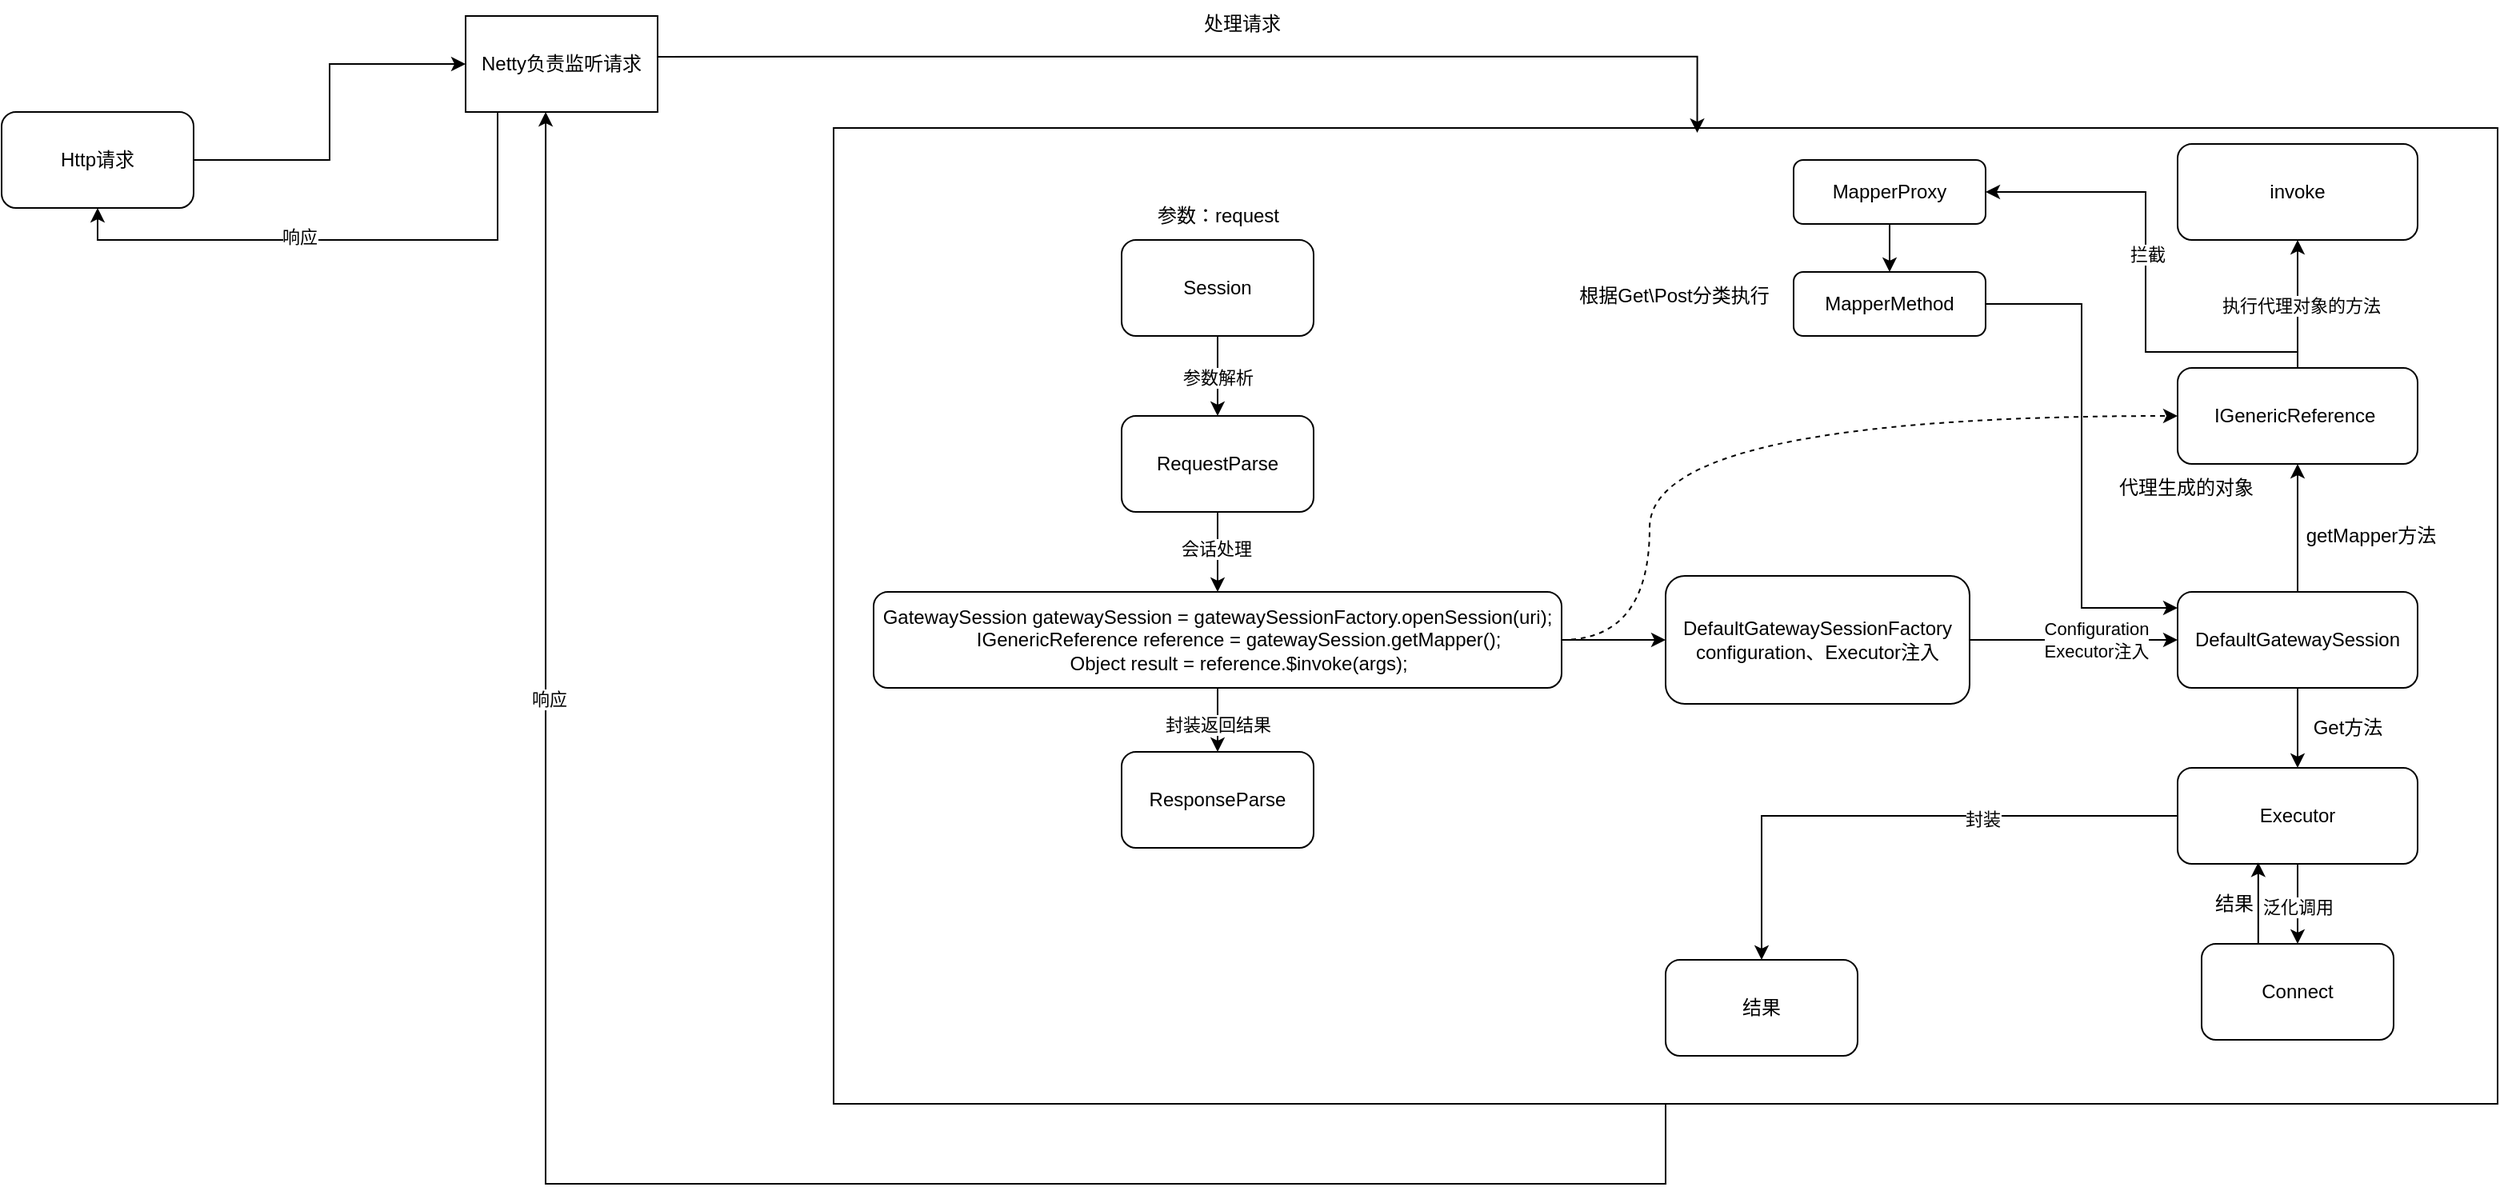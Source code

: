 <mxfile version="23.1.5" type="github">
  <diagram name="第 1 页" id="bSY2Q5Ia3NvBV1f3jc-m">
    <mxGraphModel dx="2453" dy="759" grid="1" gridSize="10" guides="1" tooltips="1" connect="1" arrows="1" fold="1" page="1" pageScale="1" pageWidth="827" pageHeight="1169" math="0" shadow="0">
      <root>
        <mxCell id="0" />
        <mxCell id="1" parent="0" />
        <mxCell id="BnaP8HhRZ7LBw7VV32xb-60" style="edgeStyle=orthogonalEdgeStyle;rounded=0;orthogonalLoop=1;jettySize=auto;html=1;entryX=0.5;entryY=1;entryDx=0;entryDy=0;" edge="1" parent="1" source="BnaP8HhRZ7LBw7VV32xb-1" target="BnaP8HhRZ7LBw7VV32xb-2">
          <mxGeometry relative="1" as="geometry">
            <Array as="points">
              <mxPoint x="70" y="210" />
              <mxPoint x="-180" y="210" />
            </Array>
          </mxGeometry>
        </mxCell>
        <mxCell id="BnaP8HhRZ7LBw7VV32xb-61" value="响应" style="edgeLabel;html=1;align=center;verticalAlign=middle;resizable=0;points=[];" vertex="1" connectable="0" parent="BnaP8HhRZ7LBw7VV32xb-60">
          <mxGeometry x="0.166" y="-2" relative="1" as="geometry">
            <mxPoint as="offset" />
          </mxGeometry>
        </mxCell>
        <mxCell id="BnaP8HhRZ7LBw7VV32xb-1" value="Netty负责监听请求" style="rounded=0;whiteSpace=wrap;html=1;" vertex="1" parent="1">
          <mxGeometry x="50" y="70" width="120" height="60" as="geometry" />
        </mxCell>
        <mxCell id="BnaP8HhRZ7LBw7VV32xb-3" style="edgeStyle=orthogonalEdgeStyle;rounded=0;orthogonalLoop=1;jettySize=auto;html=1;entryX=0;entryY=0.5;entryDx=0;entryDy=0;" edge="1" parent="1" source="BnaP8HhRZ7LBw7VV32xb-2" target="BnaP8HhRZ7LBw7VV32xb-1">
          <mxGeometry relative="1" as="geometry" />
        </mxCell>
        <mxCell id="BnaP8HhRZ7LBw7VV32xb-2" value="Http请求" style="rounded=1;whiteSpace=wrap;html=1;" vertex="1" parent="1">
          <mxGeometry x="-240" y="130" width="120" height="60" as="geometry" />
        </mxCell>
        <mxCell id="BnaP8HhRZ7LBw7VV32xb-5" value="" style="rounded=0;whiteSpace=wrap;html=1;" vertex="1" parent="1">
          <mxGeometry x="280" y="140" width="1040" height="610" as="geometry" />
        </mxCell>
        <mxCell id="BnaP8HhRZ7LBw7VV32xb-6" style="edgeStyle=orthogonalEdgeStyle;rounded=0;orthogonalLoop=1;jettySize=auto;html=1;entryX=0.519;entryY=0.005;entryDx=0;entryDy=0;entryPerimeter=0;exitX=1.004;exitY=0.424;exitDx=0;exitDy=0;exitPerimeter=0;" edge="1" parent="1" source="BnaP8HhRZ7LBw7VV32xb-1" target="BnaP8HhRZ7LBw7VV32xb-5">
          <mxGeometry relative="1" as="geometry" />
        </mxCell>
        <mxCell id="BnaP8HhRZ7LBw7VV32xb-7" value="处理请求" style="text;html=1;align=center;verticalAlign=middle;resizable=0;points=[];autosize=1;strokeColor=none;fillColor=none;" vertex="1" parent="1">
          <mxGeometry x="500" y="60" width="70" height="30" as="geometry" />
        </mxCell>
        <mxCell id="BnaP8HhRZ7LBw7VV32xb-10" value="" style="edgeStyle=orthogonalEdgeStyle;rounded=0;orthogonalLoop=1;jettySize=auto;html=1;" edge="1" parent="1" source="BnaP8HhRZ7LBw7VV32xb-8" target="BnaP8HhRZ7LBw7VV32xb-9">
          <mxGeometry relative="1" as="geometry" />
        </mxCell>
        <mxCell id="BnaP8HhRZ7LBw7VV32xb-12" value="参数解析" style="edgeLabel;html=1;align=center;verticalAlign=middle;resizable=0;points=[];" vertex="1" connectable="0" parent="BnaP8HhRZ7LBw7VV32xb-10">
          <mxGeometry x="0.029" relative="1" as="geometry">
            <mxPoint as="offset" />
          </mxGeometry>
        </mxCell>
        <mxCell id="BnaP8HhRZ7LBw7VV32xb-8" value="Session" style="rounded=1;whiteSpace=wrap;html=1;" vertex="1" parent="1">
          <mxGeometry x="460" y="210" width="120" height="60" as="geometry" />
        </mxCell>
        <mxCell id="BnaP8HhRZ7LBw7VV32xb-14" value="" style="edgeStyle=orthogonalEdgeStyle;rounded=0;orthogonalLoop=1;jettySize=auto;html=1;" edge="1" parent="1" source="BnaP8HhRZ7LBw7VV32xb-9" target="BnaP8HhRZ7LBw7VV32xb-13">
          <mxGeometry relative="1" as="geometry" />
        </mxCell>
        <mxCell id="BnaP8HhRZ7LBw7VV32xb-15" value="会话处理" style="edgeLabel;html=1;align=center;verticalAlign=middle;resizable=0;points=[];" vertex="1" connectable="0" parent="BnaP8HhRZ7LBw7VV32xb-14">
          <mxGeometry x="-0.109" y="-1" relative="1" as="geometry">
            <mxPoint as="offset" />
          </mxGeometry>
        </mxCell>
        <mxCell id="BnaP8HhRZ7LBw7VV32xb-9" value="RequestParse" style="rounded=1;whiteSpace=wrap;html=1;" vertex="1" parent="1">
          <mxGeometry x="460" y="320" width="120" height="60" as="geometry" />
        </mxCell>
        <mxCell id="BnaP8HhRZ7LBw7VV32xb-11" value="参数：request" style="text;html=1;align=center;verticalAlign=middle;resizable=0;points=[];autosize=1;strokeColor=none;fillColor=none;" vertex="1" parent="1">
          <mxGeometry x="470" y="180" width="100" height="30" as="geometry" />
        </mxCell>
        <mxCell id="BnaP8HhRZ7LBw7VV32xb-17" value="" style="edgeStyle=orthogonalEdgeStyle;rounded=0;orthogonalLoop=1;jettySize=auto;html=1;" edge="1" parent="1" source="BnaP8HhRZ7LBw7VV32xb-13" target="BnaP8HhRZ7LBw7VV32xb-16">
          <mxGeometry relative="1" as="geometry" />
        </mxCell>
        <mxCell id="BnaP8HhRZ7LBw7VV32xb-18" value="封装返回结果" style="edgeLabel;html=1;align=center;verticalAlign=middle;resizable=0;points=[];" vertex="1" connectable="0" parent="BnaP8HhRZ7LBw7VV32xb-17">
          <mxGeometry x="0.154" relative="1" as="geometry">
            <mxPoint as="offset" />
          </mxGeometry>
        </mxCell>
        <mxCell id="BnaP8HhRZ7LBw7VV32xb-20" value="" style="edgeStyle=orthogonalEdgeStyle;rounded=0;orthogonalLoop=1;jettySize=auto;html=1;" edge="1" parent="1" source="BnaP8HhRZ7LBw7VV32xb-13" target="BnaP8HhRZ7LBw7VV32xb-19">
          <mxGeometry relative="1" as="geometry" />
        </mxCell>
        <mxCell id="BnaP8HhRZ7LBw7VV32xb-33" style="edgeStyle=orthogonalEdgeStyle;rounded=0;orthogonalLoop=1;jettySize=auto;html=1;entryX=0;entryY=0.5;entryDx=0;entryDy=0;curved=1;dashed=1;" edge="1" parent="1" source="BnaP8HhRZ7LBw7VV32xb-13" target="BnaP8HhRZ7LBw7VV32xb-30">
          <mxGeometry relative="1" as="geometry">
            <Array as="points">
              <mxPoint x="790" y="460" />
              <mxPoint x="790" y="320" />
            </Array>
          </mxGeometry>
        </mxCell>
        <mxCell id="BnaP8HhRZ7LBw7VV32xb-13" value="&lt;div&gt;GatewaySession gatewaySession = gatewaySessionFactory.openSession(uri);&lt;/div&gt;&lt;div&gt;&amp;nbsp; &amp;nbsp; &amp;nbsp; &amp;nbsp; IGenericReference reference = gatewaySession.getMapper();&lt;/div&gt;&lt;div&gt;&amp;nbsp; &amp;nbsp; &amp;nbsp; &amp;nbsp; Object result = reference.$invoke(args);&lt;/div&gt;" style="rounded=1;whiteSpace=wrap;html=1;" vertex="1" parent="1">
          <mxGeometry x="305" y="430" width="430" height="60" as="geometry" />
        </mxCell>
        <mxCell id="BnaP8HhRZ7LBw7VV32xb-16" value="ResponseParse" style="whiteSpace=wrap;html=1;rounded=1;" vertex="1" parent="1">
          <mxGeometry x="460" y="530" width="120" height="60" as="geometry" />
        </mxCell>
        <mxCell id="BnaP8HhRZ7LBw7VV32xb-22" value="" style="edgeStyle=orthogonalEdgeStyle;rounded=0;orthogonalLoop=1;jettySize=auto;html=1;" edge="1" parent="1" source="BnaP8HhRZ7LBw7VV32xb-19" target="BnaP8HhRZ7LBw7VV32xb-21">
          <mxGeometry relative="1" as="geometry" />
        </mxCell>
        <mxCell id="BnaP8HhRZ7LBw7VV32xb-24" value="Configuration&lt;br&gt;Executor注入" style="edgeLabel;html=1;align=center;verticalAlign=middle;resizable=0;points=[];" vertex="1" connectable="0" parent="BnaP8HhRZ7LBw7VV32xb-22">
          <mxGeometry x="0.205" relative="1" as="geometry">
            <mxPoint as="offset" />
          </mxGeometry>
        </mxCell>
        <mxCell id="BnaP8HhRZ7LBw7VV32xb-19" value="DefaultGatewaySessionFactory&lt;br&gt;configuration、Executor注入" style="whiteSpace=wrap;html=1;rounded=1;" vertex="1" parent="1">
          <mxGeometry x="800" y="420" width="190" height="80" as="geometry" />
        </mxCell>
        <mxCell id="BnaP8HhRZ7LBw7VV32xb-31" value="" style="edgeStyle=orthogonalEdgeStyle;rounded=0;orthogonalLoop=1;jettySize=auto;html=1;" edge="1" parent="1" source="BnaP8HhRZ7LBw7VV32xb-21" target="BnaP8HhRZ7LBw7VV32xb-30">
          <mxGeometry relative="1" as="geometry" />
        </mxCell>
        <mxCell id="BnaP8HhRZ7LBw7VV32xb-47" value="" style="edgeStyle=orthogonalEdgeStyle;rounded=0;orthogonalLoop=1;jettySize=auto;html=1;" edge="1" parent="1" source="BnaP8HhRZ7LBw7VV32xb-21" target="BnaP8HhRZ7LBw7VV32xb-46">
          <mxGeometry relative="1" as="geometry" />
        </mxCell>
        <mxCell id="BnaP8HhRZ7LBw7VV32xb-21" value="DefaultGatewaySession" style="whiteSpace=wrap;html=1;rounded=1;" vertex="1" parent="1">
          <mxGeometry x="1120" y="430" width="150" height="60" as="geometry" />
        </mxCell>
        <mxCell id="BnaP8HhRZ7LBw7VV32xb-36" value="" style="edgeStyle=orthogonalEdgeStyle;rounded=0;orthogonalLoop=1;jettySize=auto;html=1;" edge="1" parent="1" source="BnaP8HhRZ7LBw7VV32xb-30" target="BnaP8HhRZ7LBw7VV32xb-35">
          <mxGeometry relative="1" as="geometry" />
        </mxCell>
        <mxCell id="BnaP8HhRZ7LBw7VV32xb-37" value="执行代理对象的方法" style="edgeLabel;html=1;align=center;verticalAlign=middle;resizable=0;points=[];" vertex="1" connectable="0" parent="BnaP8HhRZ7LBw7VV32xb-36">
          <mxGeometry x="-0.029" y="-2" relative="1" as="geometry">
            <mxPoint as="offset" />
          </mxGeometry>
        </mxCell>
        <mxCell id="BnaP8HhRZ7LBw7VV32xb-40" style="edgeStyle=orthogonalEdgeStyle;rounded=0;orthogonalLoop=1;jettySize=auto;html=1;entryX=1;entryY=0.5;entryDx=0;entryDy=0;exitX=0.5;exitY=0;exitDx=0;exitDy=0;" edge="1" parent="1" source="BnaP8HhRZ7LBw7VV32xb-30" target="BnaP8HhRZ7LBw7VV32xb-39">
          <mxGeometry relative="1" as="geometry">
            <Array as="points">
              <mxPoint x="1195" y="280" />
              <mxPoint x="1100" y="280" />
              <mxPoint x="1100" y="180" />
            </Array>
          </mxGeometry>
        </mxCell>
        <mxCell id="BnaP8HhRZ7LBw7VV32xb-41" value="拦截" style="edgeLabel;html=1;align=center;verticalAlign=middle;resizable=0;points=[];" vertex="1" connectable="0" parent="BnaP8HhRZ7LBw7VV32xb-40">
          <mxGeometry x="0.089" y="-1" relative="1" as="geometry">
            <mxPoint as="offset" />
          </mxGeometry>
        </mxCell>
        <mxCell id="BnaP8HhRZ7LBw7VV32xb-30" value="IGenericReference&amp;nbsp;" style="whiteSpace=wrap;html=1;rounded=1;" vertex="1" parent="1">
          <mxGeometry x="1120" y="290" width="150" height="60" as="geometry" />
        </mxCell>
        <mxCell id="BnaP8HhRZ7LBw7VV32xb-32" value="getMapper方法" style="text;strokeColor=none;align=center;fillColor=none;html=1;verticalAlign=middle;whiteSpace=wrap;rounded=0;" vertex="1" parent="1">
          <mxGeometry x="1191" y="380" width="100" height="30" as="geometry" />
        </mxCell>
        <mxCell id="BnaP8HhRZ7LBw7VV32xb-34" value="代理生成的对象" style="text;html=1;align=center;verticalAlign=middle;resizable=0;points=[];autosize=1;strokeColor=none;fillColor=none;" vertex="1" parent="1">
          <mxGeometry x="1070" y="350" width="110" height="30" as="geometry" />
        </mxCell>
        <mxCell id="BnaP8HhRZ7LBw7VV32xb-35" value="invoke" style="whiteSpace=wrap;html=1;rounded=1;" vertex="1" parent="1">
          <mxGeometry x="1120" y="150" width="150" height="60" as="geometry" />
        </mxCell>
        <mxCell id="BnaP8HhRZ7LBw7VV32xb-43" value="" style="edgeStyle=orthogonalEdgeStyle;rounded=0;orthogonalLoop=1;jettySize=auto;html=1;" edge="1" parent="1" source="BnaP8HhRZ7LBw7VV32xb-39" target="BnaP8HhRZ7LBw7VV32xb-42">
          <mxGeometry relative="1" as="geometry" />
        </mxCell>
        <mxCell id="BnaP8HhRZ7LBw7VV32xb-39" value="MapperProxy" style="rounded=1;whiteSpace=wrap;html=1;" vertex="1" parent="1">
          <mxGeometry x="880" y="160" width="120" height="40" as="geometry" />
        </mxCell>
        <mxCell id="BnaP8HhRZ7LBw7VV32xb-45" style="edgeStyle=orthogonalEdgeStyle;rounded=0;orthogonalLoop=1;jettySize=auto;html=1;" edge="1" parent="1" source="BnaP8HhRZ7LBw7VV32xb-42" target="BnaP8HhRZ7LBw7VV32xb-21">
          <mxGeometry relative="1" as="geometry">
            <Array as="points">
              <mxPoint x="1060" y="250" />
              <mxPoint x="1060" y="440" />
            </Array>
          </mxGeometry>
        </mxCell>
        <mxCell id="BnaP8HhRZ7LBw7VV32xb-42" value="MapperMethod" style="rounded=1;whiteSpace=wrap;html=1;" vertex="1" parent="1">
          <mxGeometry x="880" y="230" width="120" height="40" as="geometry" />
        </mxCell>
        <mxCell id="BnaP8HhRZ7LBw7VV32xb-44" value="根据Get\Post分类执行" style="text;html=1;align=center;verticalAlign=middle;resizable=0;points=[];autosize=1;strokeColor=none;fillColor=none;" vertex="1" parent="1">
          <mxGeometry x="735" y="230" width="140" height="30" as="geometry" />
        </mxCell>
        <mxCell id="BnaP8HhRZ7LBw7VV32xb-50" value="" style="edgeStyle=orthogonalEdgeStyle;rounded=0;orthogonalLoop=1;jettySize=auto;html=1;" edge="1" parent="1" source="BnaP8HhRZ7LBw7VV32xb-46" target="BnaP8HhRZ7LBw7VV32xb-49">
          <mxGeometry relative="1" as="geometry" />
        </mxCell>
        <mxCell id="BnaP8HhRZ7LBw7VV32xb-52" value="泛化调用" style="edgeLabel;html=1;align=center;verticalAlign=middle;resizable=0;points=[];" vertex="1" connectable="0" parent="BnaP8HhRZ7LBw7VV32xb-50">
          <mxGeometry x="0.086" relative="1" as="geometry">
            <mxPoint as="offset" />
          </mxGeometry>
        </mxCell>
        <mxCell id="BnaP8HhRZ7LBw7VV32xb-56" style="edgeStyle=orthogonalEdgeStyle;rounded=0;orthogonalLoop=1;jettySize=auto;html=1;" edge="1" parent="1" source="BnaP8HhRZ7LBw7VV32xb-46" target="BnaP8HhRZ7LBw7VV32xb-55">
          <mxGeometry relative="1" as="geometry" />
        </mxCell>
        <mxCell id="BnaP8HhRZ7LBw7VV32xb-57" value="封装" style="edgeLabel;html=1;align=center;verticalAlign=middle;resizable=0;points=[];" vertex="1" connectable="0" parent="BnaP8HhRZ7LBw7VV32xb-56">
          <mxGeometry x="-0.303" y="2" relative="1" as="geometry">
            <mxPoint as="offset" />
          </mxGeometry>
        </mxCell>
        <mxCell id="BnaP8HhRZ7LBw7VV32xb-46" value="Executor" style="whiteSpace=wrap;html=1;rounded=1;" vertex="1" parent="1">
          <mxGeometry x="1120" y="540" width="150" height="60" as="geometry" />
        </mxCell>
        <mxCell id="BnaP8HhRZ7LBw7VV32xb-48" value="Get方法" style="text;html=1;align=center;verticalAlign=middle;resizable=0;points=[];autosize=1;strokeColor=none;fillColor=none;" vertex="1" parent="1">
          <mxGeometry x="1191" y="500" width="70" height="30" as="geometry" />
        </mxCell>
        <mxCell id="BnaP8HhRZ7LBw7VV32xb-49" value="Connect" style="whiteSpace=wrap;html=1;rounded=1;" vertex="1" parent="1">
          <mxGeometry x="1135" y="650" width="120" height="60" as="geometry" />
        </mxCell>
        <mxCell id="BnaP8HhRZ7LBw7VV32xb-51" style="edgeStyle=orthogonalEdgeStyle;rounded=0;orthogonalLoop=1;jettySize=auto;html=1;entryX=0.336;entryY=0.986;entryDx=0;entryDy=0;entryPerimeter=0;" edge="1" parent="1" source="BnaP8HhRZ7LBw7VV32xb-49" target="BnaP8HhRZ7LBw7VV32xb-46">
          <mxGeometry relative="1" as="geometry">
            <Array as="points">
              <mxPoint x="1170" y="625" />
            </Array>
          </mxGeometry>
        </mxCell>
        <mxCell id="BnaP8HhRZ7LBw7VV32xb-53" value="结果" style="text;html=1;align=center;verticalAlign=middle;resizable=0;points=[];autosize=1;strokeColor=none;fillColor=none;" vertex="1" parent="1">
          <mxGeometry x="1130" y="610" width="50" height="30" as="geometry" />
        </mxCell>
        <mxCell id="BnaP8HhRZ7LBw7VV32xb-55" value="结果" style="rounded=1;whiteSpace=wrap;html=1;" vertex="1" parent="1">
          <mxGeometry x="800" y="660" width="120" height="60" as="geometry" />
        </mxCell>
        <mxCell id="BnaP8HhRZ7LBw7VV32xb-58" style="edgeStyle=orthogonalEdgeStyle;rounded=0;orthogonalLoop=1;jettySize=auto;html=1;entryX=0.417;entryY=1;entryDx=0;entryDy=0;entryPerimeter=0;" edge="1" parent="1" source="BnaP8HhRZ7LBw7VV32xb-5" target="BnaP8HhRZ7LBw7VV32xb-1">
          <mxGeometry relative="1" as="geometry">
            <Array as="points">
              <mxPoint x="800" y="800" />
              <mxPoint x="100" y="800" />
            </Array>
          </mxGeometry>
        </mxCell>
        <mxCell id="BnaP8HhRZ7LBw7VV32xb-59" value="响应" style="edgeLabel;html=1;align=center;verticalAlign=middle;resizable=0;points=[];" vertex="1" connectable="0" parent="BnaP8HhRZ7LBw7VV32xb-58">
          <mxGeometry x="0.483" y="-2" relative="1" as="geometry">
            <mxPoint as="offset" />
          </mxGeometry>
        </mxCell>
      </root>
    </mxGraphModel>
  </diagram>
</mxfile>
